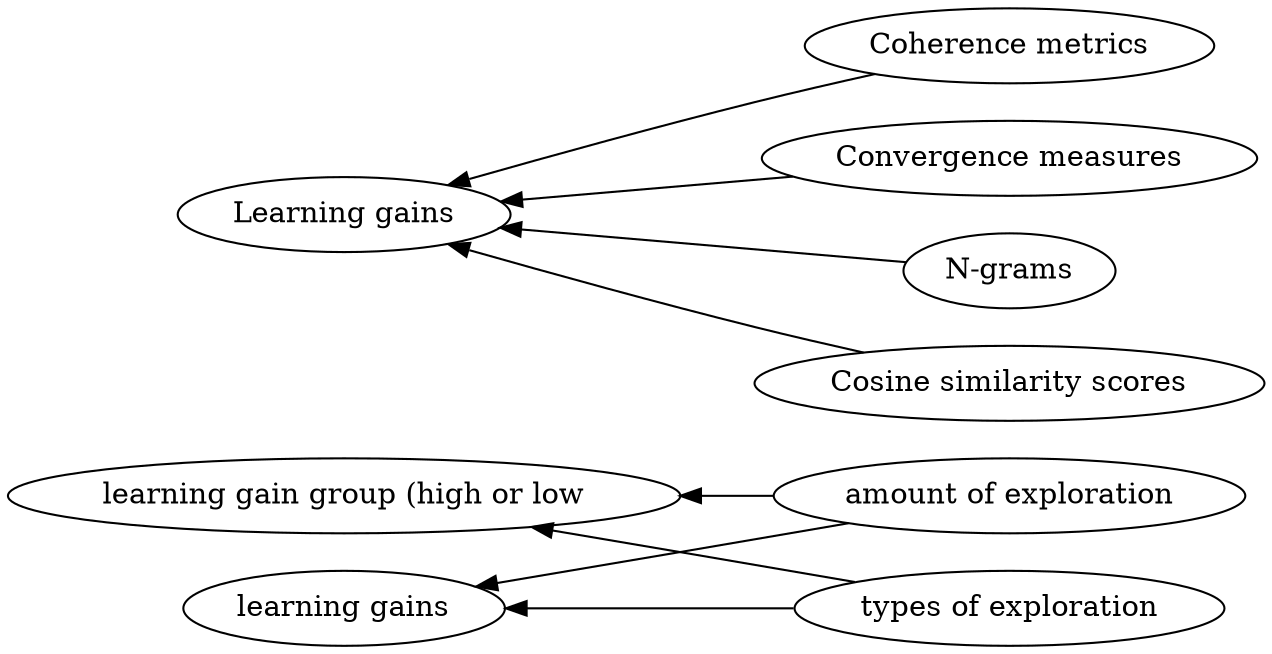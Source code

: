digraph Test {
	rankdir=RL
	size="15,15"
	overlap=false
	splines=true
	{rank=same; "amount of exploration" "Coherence metrics" "Convergence measures" "types of exploration" "N-grams" "Cosine similarity scores";}
	{rank=same; "learning gain group (high or low" "learning gains" "Learning gains";}
	"Convergence measures" [href="https://scholar.google.com/scholar?hl=en&q=The%20Effect%20of%20Mutual%20Gaze%20Perception%20on%20Students’%20Verbal%20Coordination"]
	"Convergence measures" -> "Learning gains"
	"Coherence metrics" [href="https://scholar.google.com/scholar?hl=en&q=The%20Effect%20of%20Mutual%20Gaze%20Perception%20on%20Students’%20Verbal%20Coordination"]
	"Coherence metrics" -> "Learning gains"
	"N-grams" [href="https://scholar.google.com/scholar?hl=en&q=The%20Effect%20of%20Mutual%20Gaze%20Perception%20on%20Students’%20Verbal%20Coordination"]
	"N-grams" -> "Learning gains"
	"Cosine similarity scores" [href="https://scholar.google.com/scholar?hl=en&q=The%20Effect%20of%20Mutual%20Gaze%20Perception%20on%20Students’%20Verbal%20Coordination"]
	"Cosine similarity scores" -> "Learning gains"
	"amount of exploration" [href="https://scholar.google.com/scholar?hl=en&q=Unraveling%20Students'%20Interaction%20around%20a%20Tangible%20Interface%20Using%20Multimodal%20Learning%20Analytics."]
	"amount of exploration" -> "learning gains"
	"types of exploration" [href="https://scholar.google.com/scholar?hl=en&q=Unraveling%20Students'%20Interaction%20around%20a%20Tangible%20Interface%20Using%20Multimodal%20Learning%20Analytics."]
	"types of exploration" -> "learning gains"
	"amount of exploration" [href="https://scholar.google.com/scholar?hl=en&q=Unraveling%20Students'%20Interaction%20around%20a%20Tangible%20Interface%20Using%20Multimodal%20Learning%20Analytics."]
	"amount of exploration" -> "learning gain group (high or low"
	"types of exploration" [href="https://scholar.google.com/scholar?hl=en&q=Unraveling%20Students'%20Interaction%20around%20a%20Tangible%20Interface%20Using%20Multimodal%20Learning%20Analytics."]
	"types of exploration" -> "learning gain group (high or low"
}
